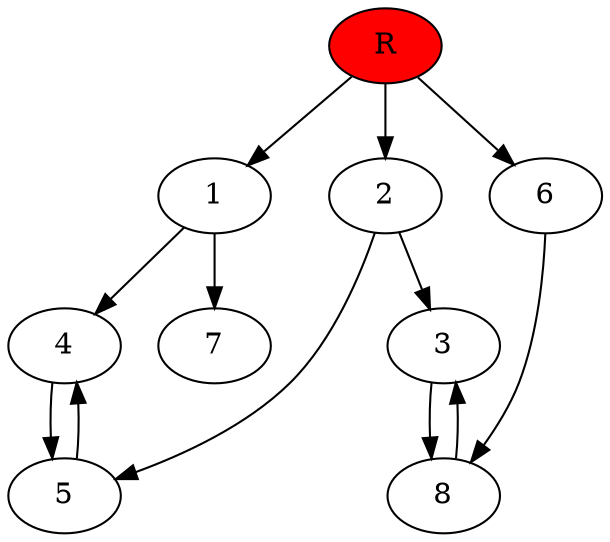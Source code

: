 digraph prb41844 {
	1
	2
	3
	4
	5
	6
	7
	8
	R [fillcolor="#ff0000" style=filled]
	1 -> 4
	1 -> 7
	2 -> 3
	2 -> 5
	3 -> 8
	4 -> 5
	5 -> 4
	6 -> 8
	8 -> 3
	R -> 1
	R -> 2
	R -> 6
}

